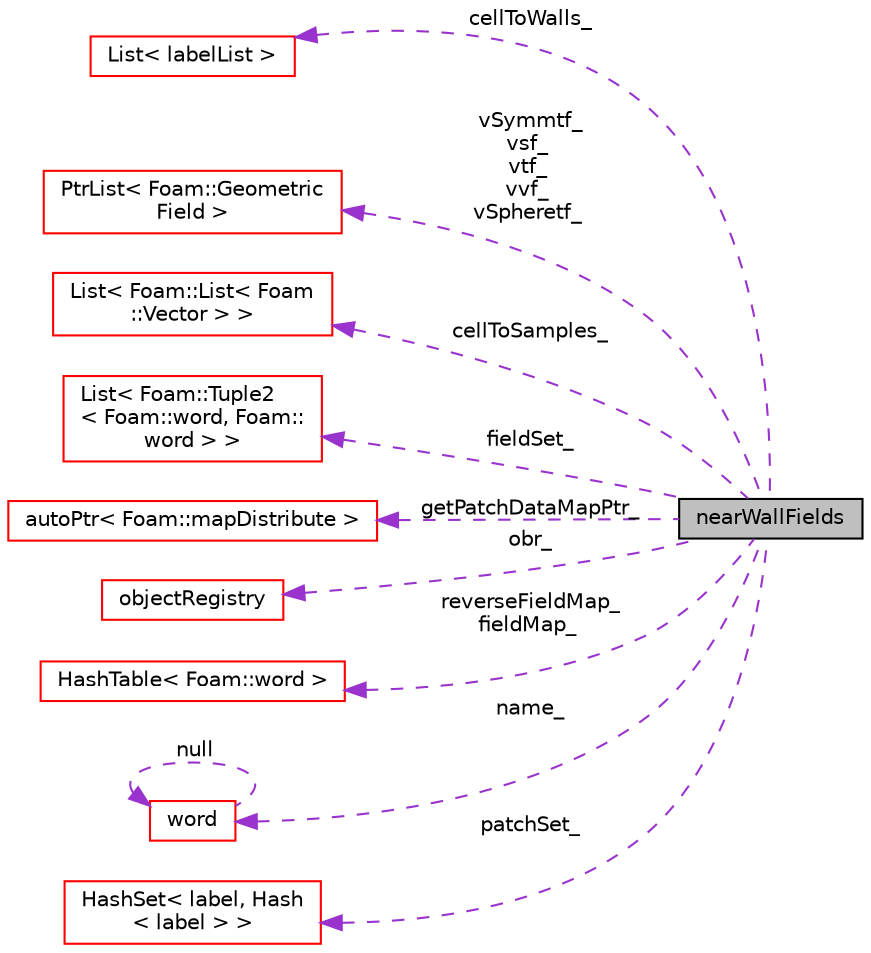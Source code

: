 digraph "nearWallFields"
{
  bgcolor="transparent";
  edge [fontname="Helvetica",fontsize="10",labelfontname="Helvetica",labelfontsize="10"];
  node [fontname="Helvetica",fontsize="10",shape=record];
  rankdir="LR";
  Node1 [label="nearWallFields",height=0.2,width=0.4,color="black", fillcolor="grey75", style="filled", fontcolor="black"];
  Node2 -> Node1 [dir="back",color="darkorchid3",fontsize="10",style="dashed",label=" cellToWalls_" ,fontname="Helvetica"];
  Node2 [label="List\< labelList \>",height=0.2,width=0.4,color="red",URL="$a01391.html"];
  Node3 -> Node1 [dir="back",color="darkorchid3",fontsize="10",style="dashed",label=" vSymmtf_\nvsf_\nvtf_\nvvf_\nvSpheretf_" ,fontname="Helvetica"];
  Node3 [label="PtrList\< Foam::Geometric\lField \>",height=0.2,width=0.4,color="red",URL="$a02072.html"];
  Node4 -> Node1 [dir="back",color="darkorchid3",fontsize="10",style="dashed",label=" cellToSamples_" ,fontname="Helvetica"];
  Node4 [label="List\< Foam::List\< Foam\l::Vector \> \>",height=0.2,width=0.4,color="red",URL="$a01391.html"];
  Node5 -> Node1 [dir="back",color="darkorchid3",fontsize="10",style="dashed",label=" fieldSet_" ,fontname="Helvetica"];
  Node5 [label="List\< Foam::Tuple2\l\< Foam::word, Foam::\lword \> \>",height=0.2,width=0.4,color="red",URL="$a01391.html"];
  Node6 -> Node1 [dir="back",color="darkorchid3",fontsize="10",style="dashed",label=" getPatchDataMapPtr_" ,fontname="Helvetica"];
  Node6 [label="autoPtr\< Foam::mapDistribute \>",height=0.2,width=0.4,color="red",URL="$a00085.html"];
  Node7 -> Node1 [dir="back",color="darkorchid3",fontsize="10",style="dashed",label=" obr_" ,fontname="Helvetica"];
  Node7 [label="objectRegistry",height=0.2,width=0.4,color="red",URL="$a01727.html",tooltip="Registry of regIOobjects. "];
  Node8 -> Node1 [dir="back",color="darkorchid3",fontsize="10",style="dashed",label=" reverseFieldMap_\nfieldMap_" ,fontname="Helvetica"];
  Node8 [label="HashTable\< Foam::word \>",height=0.2,width=0.4,color="red",URL="$a00997.html"];
  Node9 -> Node1 [dir="back",color="darkorchid3",fontsize="10",style="dashed",label=" name_" ,fontname="Helvetica"];
  Node9 [label="word",height=0.2,width=0.4,color="red",URL="$a02969.html",tooltip="A class for handling words, derived from string. "];
  Node9 -> Node9 [dir="back",color="darkorchid3",fontsize="10",style="dashed",label=" null" ,fontname="Helvetica"];
  Node10 -> Node1 [dir="back",color="darkorchid3",fontsize="10",style="dashed",label=" patchSet_" ,fontname="Helvetica"];
  Node10 [label="HashSet\< label, Hash\l\< label \> \>",height=0.2,width=0.4,color="red",URL="$a00995.html"];
}
